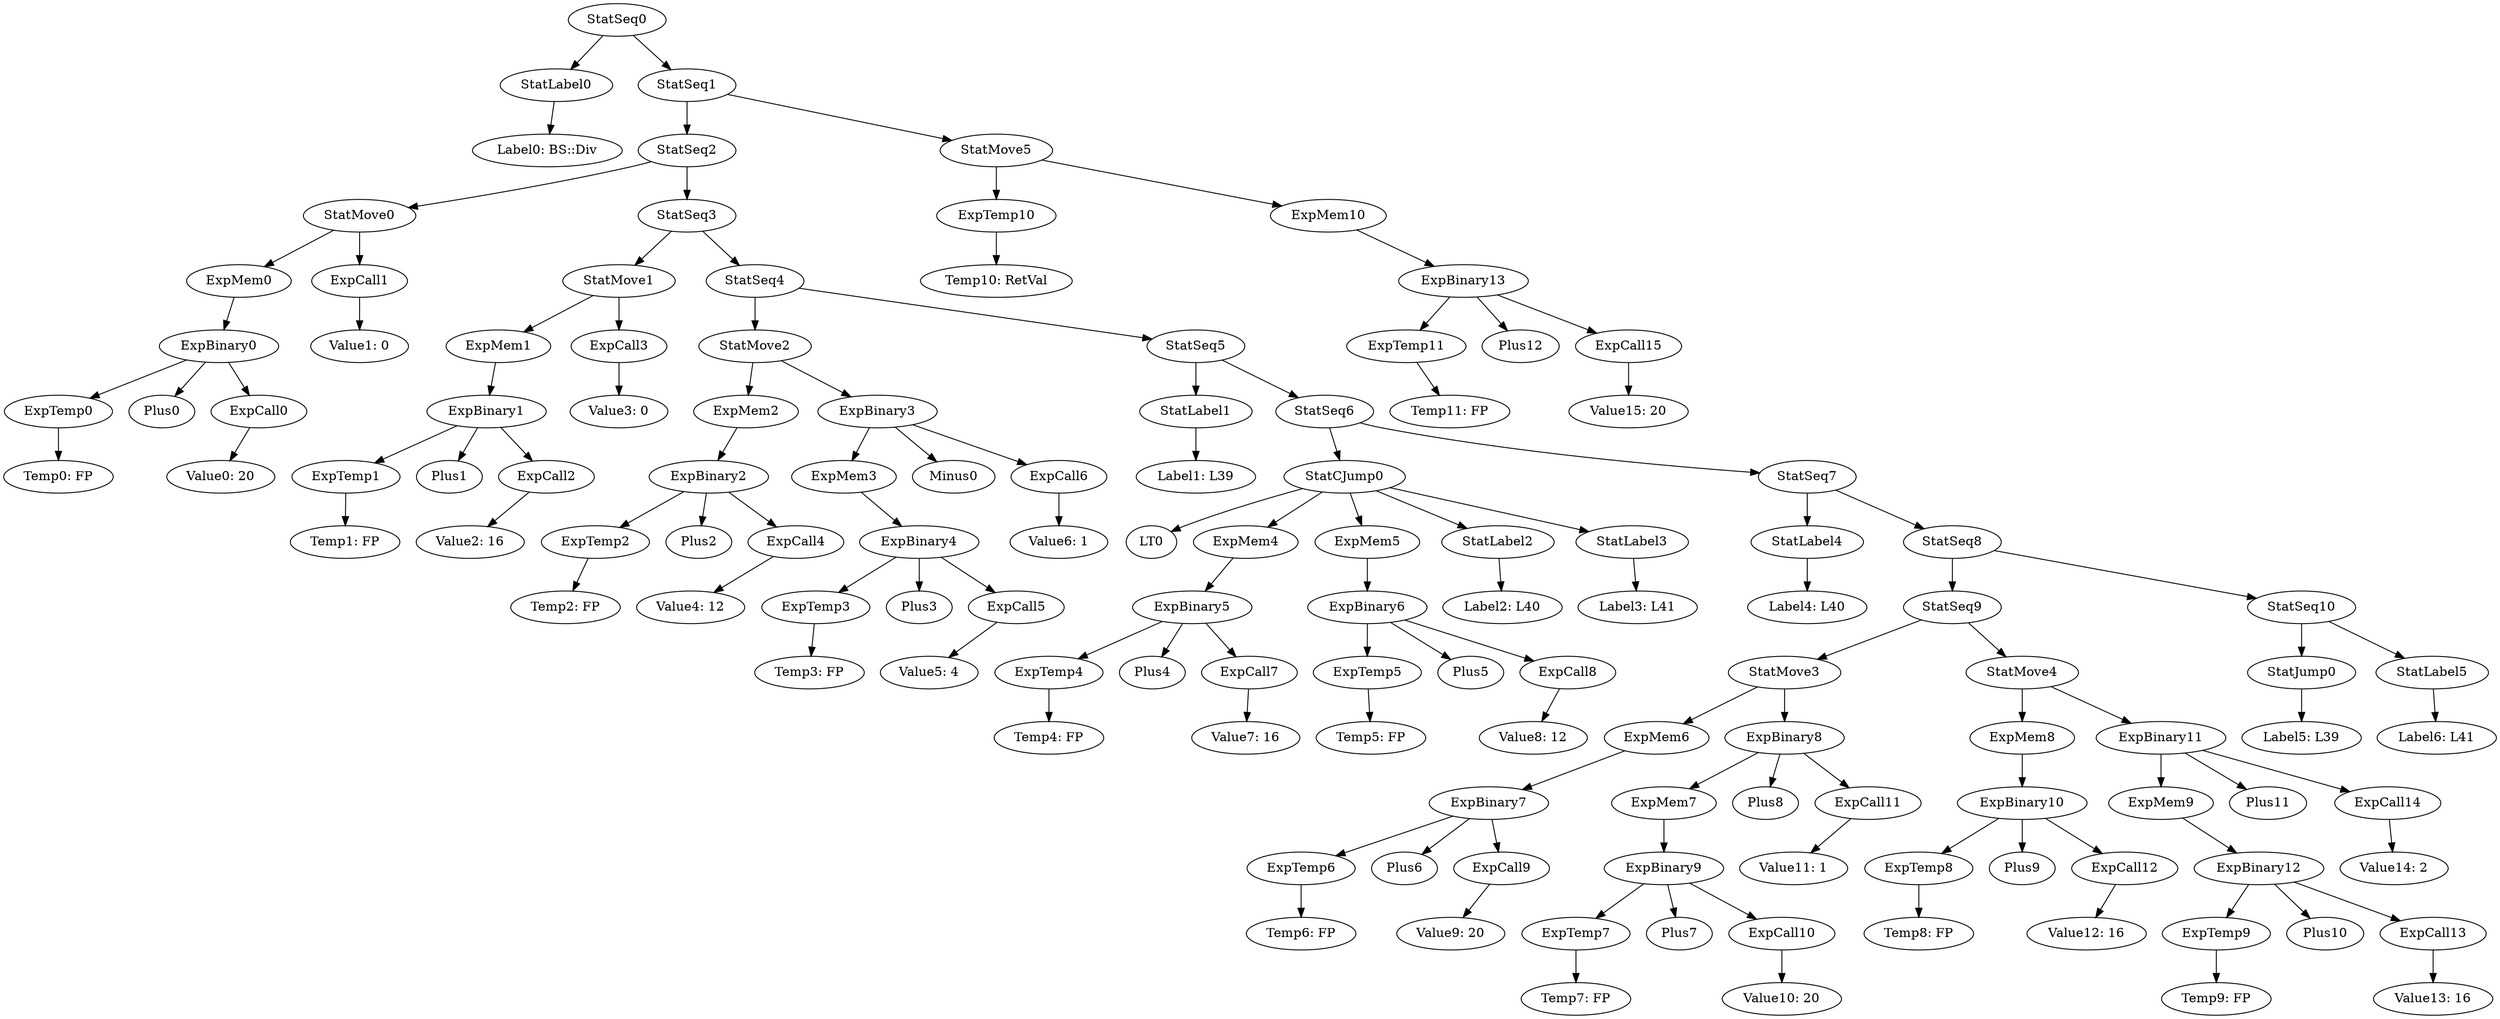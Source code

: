 digraph {
	ordering = out;
	ExpMem10 -> ExpBinary13;
	ExpCall15 -> "Value15: 20";
	StatMove5 -> ExpTemp10;
	StatMove5 -> ExpMem10;
	ExpTemp10 -> "Temp10: RetVal";
	StatSeq10 -> StatJump0;
	StatSeq10 -> StatLabel5;
	ExpCall14 -> "Value14: 2";
	StatMove4 -> ExpMem8;
	StatMove4 -> ExpBinary11;
	StatSeq1 -> StatSeq2;
	StatSeq1 -> StatMove5;
	ExpMem8 -> ExpBinary10;
	ExpBinary13 -> ExpTemp11;
	ExpBinary13 -> Plus12;
	ExpBinary13 -> ExpCall15;
	ExpCall12 -> "Value12: 16";
	ExpBinary10 -> ExpTemp8;
	ExpBinary10 -> Plus9;
	ExpBinary10 -> ExpCall12;
	ExpCall11 -> "Value11: 1";
	ExpBinary8 -> ExpMem7;
	ExpBinary8 -> Plus8;
	ExpBinary8 -> ExpCall11;
	ExpCall10 -> "Value10: 20";
	ExpTemp9 -> "Temp9: FP";
	ExpBinary9 -> ExpTemp7;
	ExpBinary9 -> Plus7;
	ExpBinary9 -> ExpCall10;
	StatMove3 -> ExpMem6;
	StatMove3 -> ExpBinary8;
	ExpMem6 -> ExpBinary7;
	ExpCall9 -> "Value9: 20";
	ExpCall5 -> "Value5: 4";
	StatMove2 -> ExpMem2;
	StatMove2 -> ExpBinary3;
	ExpTemp2 -> "Temp2: FP";
	StatMove1 -> ExpMem1;
	StatMove1 -> ExpCall3;
	StatCJump0 -> LT0;
	StatCJump0 -> ExpMem4;
	StatCJump0 -> ExpMem5;
	StatCJump0 -> StatLabel2;
	StatCJump0 -> StatLabel3;
	ExpMem9 -> ExpBinary12;
	ExpMem1 -> ExpBinary1;
	ExpBinary0 -> ExpTemp0;
	ExpBinary0 -> Plus0;
	ExpBinary0 -> ExpCall0;
	ExpMem4 -> ExpBinary5;
	ExpMem7 -> ExpBinary9;
	StatSeq3 -> StatMove1;
	StatSeq3 -> StatSeq4;
	ExpCall2 -> "Value2: 16";
	ExpCall7 -> "Value7: 16";
	StatMove0 -> ExpMem0;
	StatMove0 -> ExpCall1;
	StatJump0 -> "Label5: L39";
	ExpCall1 -> "Value1: 0";
	ExpMem2 -> ExpBinary2;
	StatSeq9 -> StatMove3;
	StatSeq9 -> StatMove4;
	ExpCall0 -> "Value0: 20";
	StatSeq4 -> StatMove2;
	StatSeq4 -> StatSeq5;
	StatLabel1 -> "Label1: L39";
	ExpTemp7 -> "Temp7: FP";
	ExpTemp0 -> "Temp0: FP";
	StatSeq5 -> StatLabel1;
	StatSeq5 -> StatSeq6;
	StatLabel4 -> "Label4: L40";
	StatSeq8 -> StatSeq9;
	StatSeq8 -> StatSeq10;
	ExpTemp3 -> "Temp3: FP";
	StatSeq6 -> StatCJump0;
	StatSeq6 -> StatSeq7;
	ExpTemp11 -> "Temp11: FP";
	StatSeq0 -> StatLabel0;
	StatSeq0 -> StatSeq1;
	ExpTemp1 -> "Temp1: FP";
	StatLabel5 -> "Label6: L41";
	ExpTemp5 -> "Temp5: FP";
	ExpCall13 -> "Value13: 16";
	ExpTemp8 -> "Temp8: FP";
	ExpBinary7 -> ExpTemp6;
	ExpBinary7 -> Plus6;
	ExpBinary7 -> ExpCall9;
	ExpBinary12 -> ExpTemp9;
	ExpBinary12 -> Plus10;
	ExpBinary12 -> ExpCall13;
	StatSeq7 -> StatLabel4;
	StatSeq7 -> StatSeq8;
	ExpMem5 -> ExpBinary6;
	StatLabel0 -> "Label0: BS::Div";
	ExpBinary2 -> ExpTemp2;
	ExpBinary2 -> Plus2;
	ExpBinary2 -> ExpCall4;
	ExpCall3 -> "Value3: 0";
	ExpBinary1 -> ExpTemp1;
	ExpBinary1 -> Plus1;
	ExpBinary1 -> ExpCall2;
	ExpCall8 -> "Value8: 12";
	ExpMem0 -> ExpBinary0;
	ExpBinary6 -> ExpTemp5;
	ExpBinary6 -> Plus5;
	ExpBinary6 -> ExpCall8;
	StatSeq2 -> StatMove0;
	StatSeq2 -> StatSeq3;
	ExpBinary4 -> ExpTemp3;
	ExpBinary4 -> Plus3;
	ExpBinary4 -> ExpCall5;
	ExpCall6 -> "Value6: 1";
	ExpMem3 -> ExpBinary4;
	ExpBinary3 -> ExpMem3;
	ExpBinary3 -> Minus0;
	ExpBinary3 -> ExpCall6;
	ExpTemp4 -> "Temp4: FP";
	ExpBinary11 -> ExpMem9;
	ExpBinary11 -> Plus11;
	ExpBinary11 -> ExpCall14;
	ExpBinary5 -> ExpTemp4;
	ExpBinary5 -> Plus4;
	ExpBinary5 -> ExpCall7;
	ExpCall4 -> "Value4: 12";
	StatLabel2 -> "Label2: L40";
	StatLabel3 -> "Label3: L41";
	ExpTemp6 -> "Temp6: FP";
}

